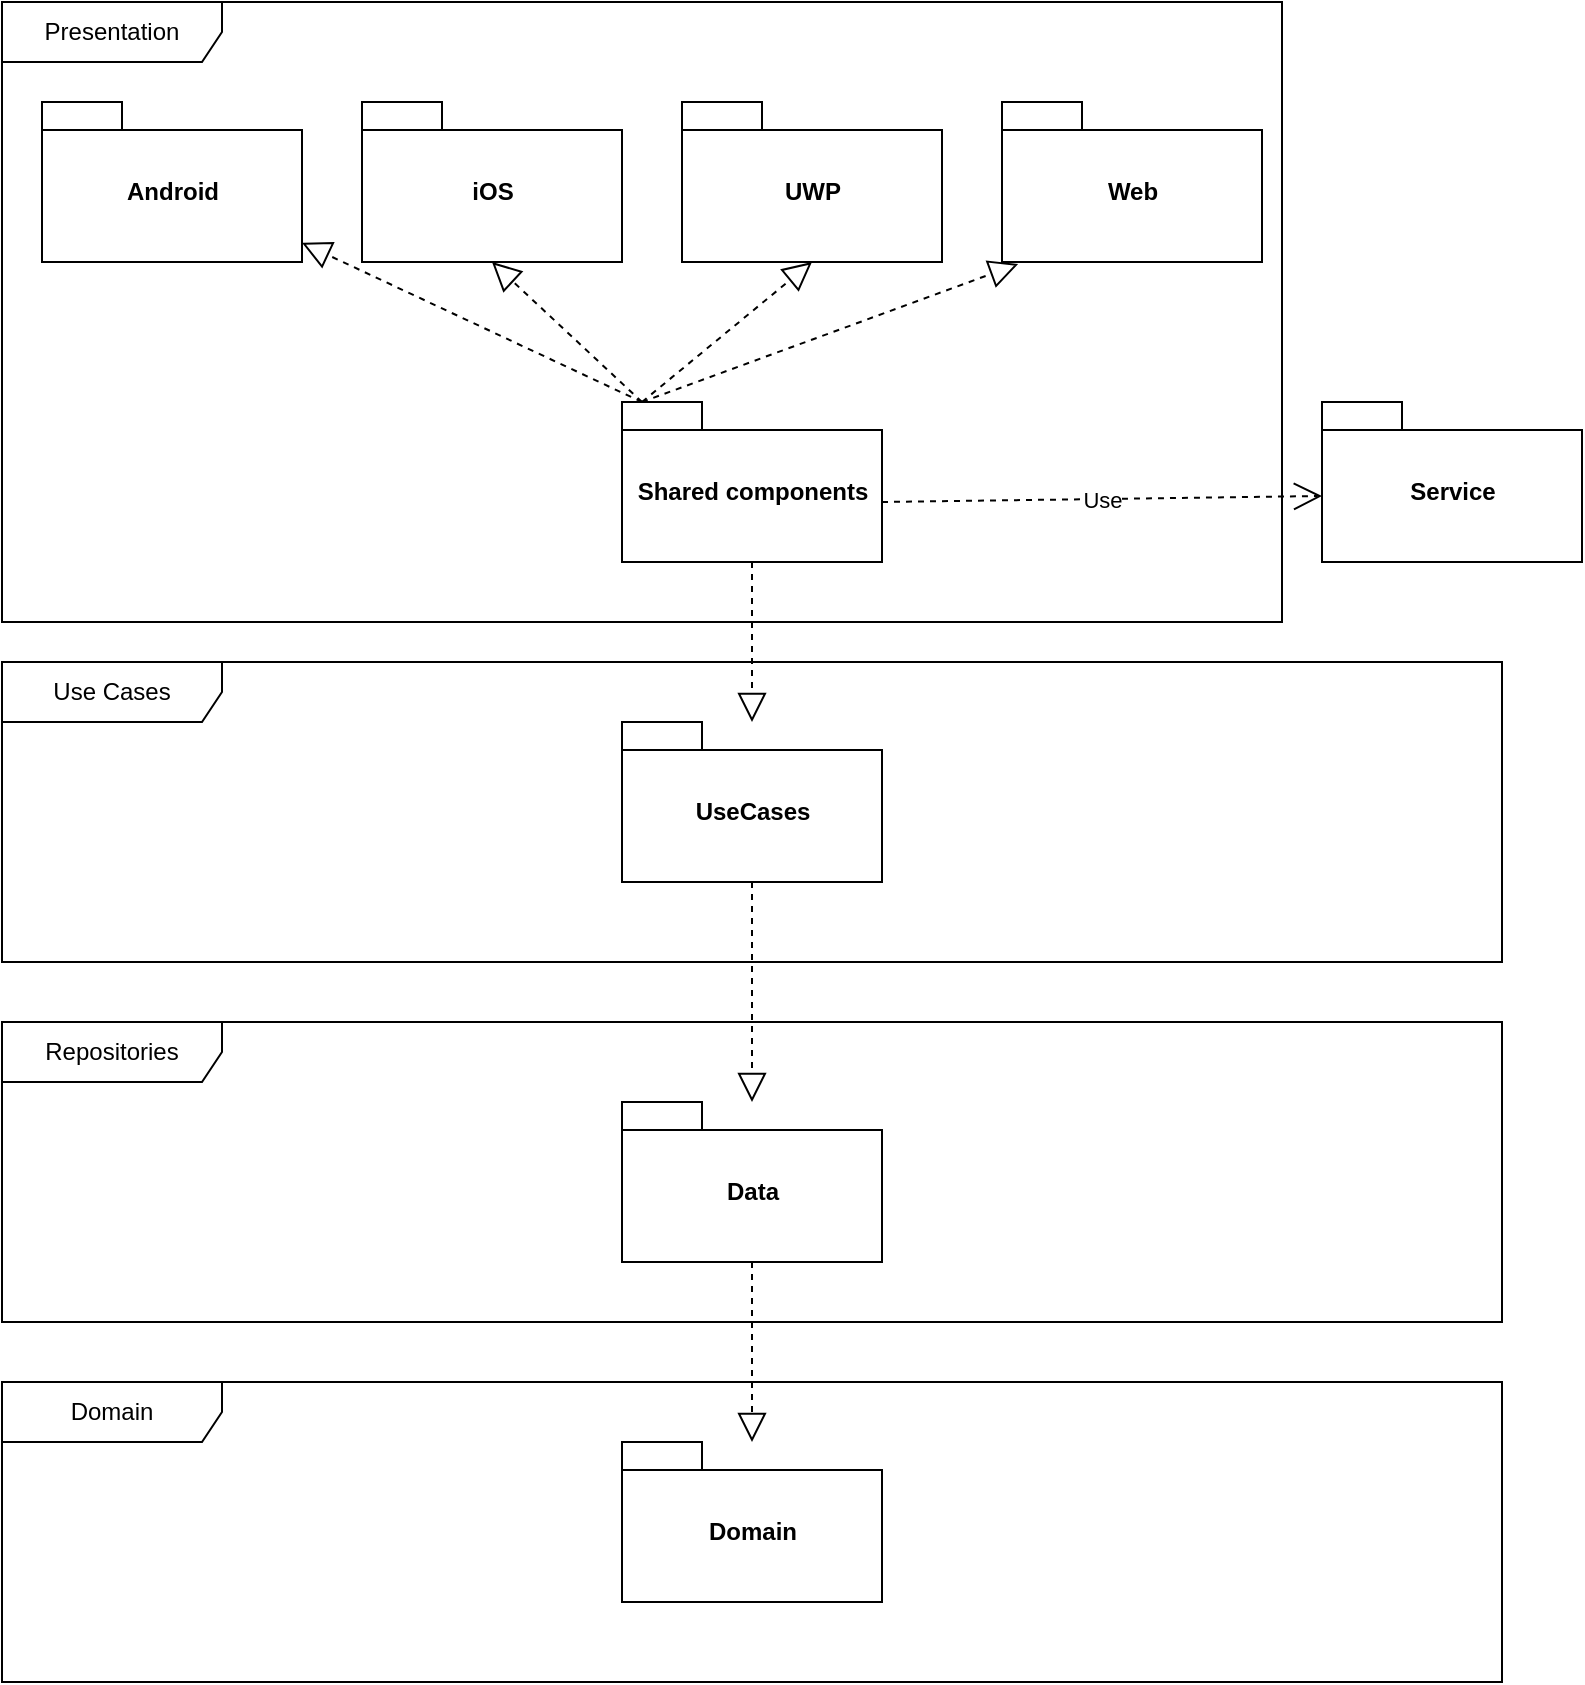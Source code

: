 <mxfile version="14.3.0" type="device"><diagram id="CLrmwE5L143gNEOnjlrj" name="Page-1"><mxGraphModel dx="1004" dy="878" grid="1" gridSize="10" guides="1" tooltips="1" connect="1" arrows="1" fold="1" page="1" pageScale="1" pageWidth="850" pageHeight="1100" math="0" shadow="0"><root><mxCell id="0"/><mxCell id="1" parent="0"/><mxCell id="vqghdOq2ALGFhW_HJvxB-2" value="&lt;div&gt;Presentation&lt;/div&gt;" style="shape=umlFrame;whiteSpace=wrap;html=1;width=110;height=30;" vertex="1" parent="1"><mxGeometry x="40" y="40" width="640" height="310" as="geometry"/></mxCell><mxCell id="vqghdOq2ALGFhW_HJvxB-3" value="&lt;div&gt;Android&lt;/div&gt;" style="shape=folder;fontStyle=1;spacingTop=10;tabWidth=40;tabHeight=14;tabPosition=left;html=1;" vertex="1" parent="1"><mxGeometry x="60" y="90" width="130" height="80" as="geometry"/></mxCell><mxCell id="vqghdOq2ALGFhW_HJvxB-4" value="iOS" style="shape=folder;fontStyle=1;spacingTop=10;tabWidth=40;tabHeight=14;tabPosition=left;html=1;" vertex="1" parent="1"><mxGeometry x="220" y="90" width="130" height="80" as="geometry"/></mxCell><mxCell id="vqghdOq2ALGFhW_HJvxB-5" value="UWP" style="shape=folder;fontStyle=1;spacingTop=10;tabWidth=40;tabHeight=14;tabPosition=left;html=1;" vertex="1" parent="1"><mxGeometry x="380" y="90" width="130" height="80" as="geometry"/></mxCell><mxCell id="vqghdOq2ALGFhW_HJvxB-6" value="Web" style="shape=folder;fontStyle=1;spacingTop=10;tabWidth=40;tabHeight=14;tabPosition=left;html=1;" vertex="1" parent="1"><mxGeometry x="540" y="90" width="130" height="80" as="geometry"/></mxCell><mxCell id="vqghdOq2ALGFhW_HJvxB-9" value="&lt;div&gt;Shared components&lt;/div&gt;" style="shape=folder;fontStyle=1;spacingTop=10;tabWidth=40;tabHeight=14;tabPosition=left;html=1;" vertex="1" parent="1"><mxGeometry x="350" y="240" width="130" height="80" as="geometry"/></mxCell><mxCell id="vqghdOq2ALGFhW_HJvxB-10" value="" style="endArrow=block;dashed=1;endFill=0;endSize=12;html=1;" edge="1" parent="1" target="vqghdOq2ALGFhW_HJvxB-3"><mxGeometry width="160" relative="1" as="geometry"><mxPoint x="360" y="240" as="sourcePoint"/><mxPoint x="540" y="260" as="targetPoint"/></mxGeometry></mxCell><mxCell id="vqghdOq2ALGFhW_HJvxB-11" value="" style="endArrow=block;dashed=1;endFill=0;endSize=12;html=1;exitX=0;exitY=0;exitDx=0;exitDy=0;exitPerimeter=0;entryX=0.5;entryY=1;entryDx=0;entryDy=0;entryPerimeter=0;" edge="1" parent="1" target="vqghdOq2ALGFhW_HJvxB-4"><mxGeometry width="160" relative="1" as="geometry"><mxPoint x="360" y="240" as="sourcePoint"/><mxPoint x="248.636" y="170" as="targetPoint"/></mxGeometry></mxCell><mxCell id="vqghdOq2ALGFhW_HJvxB-12" value="" style="endArrow=block;dashed=1;endFill=0;endSize=12;html=1;exitX=0;exitY=0;exitDx=0;exitDy=0;exitPerimeter=0;entryX=0.5;entryY=1;entryDx=0;entryDy=0;entryPerimeter=0;" edge="1" parent="1" target="vqghdOq2ALGFhW_HJvxB-5"><mxGeometry width="160" relative="1" as="geometry"><mxPoint x="360" y="240" as="sourcePoint"/><mxPoint x="345" y="170" as="targetPoint"/></mxGeometry></mxCell><mxCell id="vqghdOq2ALGFhW_HJvxB-13" value="" style="endArrow=block;dashed=1;endFill=0;endSize=12;html=1;entryX=0.062;entryY=1.013;entryDx=0;entryDy=0;entryPerimeter=0;" edge="1" parent="1" target="vqghdOq2ALGFhW_HJvxB-6"><mxGeometry width="160" relative="1" as="geometry"><mxPoint x="360" y="240" as="sourcePoint"/><mxPoint x="505" y="170" as="targetPoint"/></mxGeometry></mxCell><mxCell id="vqghdOq2ALGFhW_HJvxB-14" value="Use Cases" style="shape=umlFrame;whiteSpace=wrap;html=1;width=110;height=30;" vertex="1" parent="1"><mxGeometry x="40" y="370" width="750" height="150" as="geometry"/></mxCell><mxCell id="vqghdOq2ALGFhW_HJvxB-15" value="UseCases" style="shape=folder;fontStyle=1;spacingTop=10;tabWidth=40;tabHeight=14;tabPosition=left;html=1;" vertex="1" parent="1"><mxGeometry x="350" y="400" width="130" height="80" as="geometry"/></mxCell><mxCell id="vqghdOq2ALGFhW_HJvxB-16" value="" style="endArrow=block;dashed=1;endFill=0;endSize=12;html=1;" edge="1" parent="1" source="vqghdOq2ALGFhW_HJvxB-9"><mxGeometry width="160" relative="1" as="geometry"><mxPoint x="360" y="240" as="sourcePoint"/><mxPoint x="415" y="400" as="targetPoint"/></mxGeometry></mxCell><mxCell id="vqghdOq2ALGFhW_HJvxB-17" value="Repositories" style="shape=umlFrame;whiteSpace=wrap;html=1;width=110;height=30;" vertex="1" parent="1"><mxGeometry x="40" y="550" width="750" height="150" as="geometry"/></mxCell><mxCell id="vqghdOq2ALGFhW_HJvxB-18" value="Data" style="shape=folder;fontStyle=1;spacingTop=10;tabWidth=40;tabHeight=14;tabPosition=left;html=1;" vertex="1" parent="1"><mxGeometry x="350" y="590" width="130" height="80" as="geometry"/></mxCell><mxCell id="vqghdOq2ALGFhW_HJvxB-20" value="" style="endArrow=block;dashed=1;endFill=0;endSize=12;html=1;exitX=0.5;exitY=1;exitDx=0;exitDy=0;exitPerimeter=0;" edge="1" parent="1" source="vqghdOq2ALGFhW_HJvxB-15" target="vqghdOq2ALGFhW_HJvxB-18"><mxGeometry width="160" relative="1" as="geometry"><mxPoint x="340" y="450" as="sourcePoint"/><mxPoint x="500" y="450" as="targetPoint"/></mxGeometry></mxCell><mxCell id="vqghdOq2ALGFhW_HJvxB-21" value="Domain" style="shape=umlFrame;whiteSpace=wrap;html=1;width=110;height=30;" vertex="1" parent="1"><mxGeometry x="40" y="730" width="750" height="150" as="geometry"/></mxCell><mxCell id="vqghdOq2ALGFhW_HJvxB-22" value="Domain" style="shape=folder;fontStyle=1;spacingTop=10;tabWidth=40;tabHeight=14;tabPosition=left;html=1;" vertex="1" parent="1"><mxGeometry x="350" y="760" width="130" height="80" as="geometry"/></mxCell><mxCell id="vqghdOq2ALGFhW_HJvxB-23" value="" style="endArrow=block;dashed=1;endFill=0;endSize=12;html=1;exitX=0.5;exitY=1;exitDx=0;exitDy=0;exitPerimeter=0;" edge="1" parent="1" source="vqghdOq2ALGFhW_HJvxB-18" target="vqghdOq2ALGFhW_HJvxB-22"><mxGeometry width="160" relative="1" as="geometry"><mxPoint x="340" y="450" as="sourcePoint"/><mxPoint x="500" y="450" as="targetPoint"/></mxGeometry></mxCell><mxCell id="vqghdOq2ALGFhW_HJvxB-24" value="Service" style="shape=folder;fontStyle=1;spacingTop=10;tabWidth=40;tabHeight=14;tabPosition=left;html=1;" vertex="1" parent="1"><mxGeometry x="700" y="240" width="130" height="80" as="geometry"/></mxCell><mxCell id="vqghdOq2ALGFhW_HJvxB-25" value="Use" style="endArrow=open;endSize=12;dashed=1;html=1;entryX=0;entryY=0;entryDx=0;entryDy=47;entryPerimeter=0;" edge="1" parent="1" target="vqghdOq2ALGFhW_HJvxB-24"><mxGeometry width="160" relative="1" as="geometry"><mxPoint x="480" y="290" as="sourcePoint"/><mxPoint x="640" y="290" as="targetPoint"/></mxGeometry></mxCell></root></mxGraphModel></diagram></mxfile>